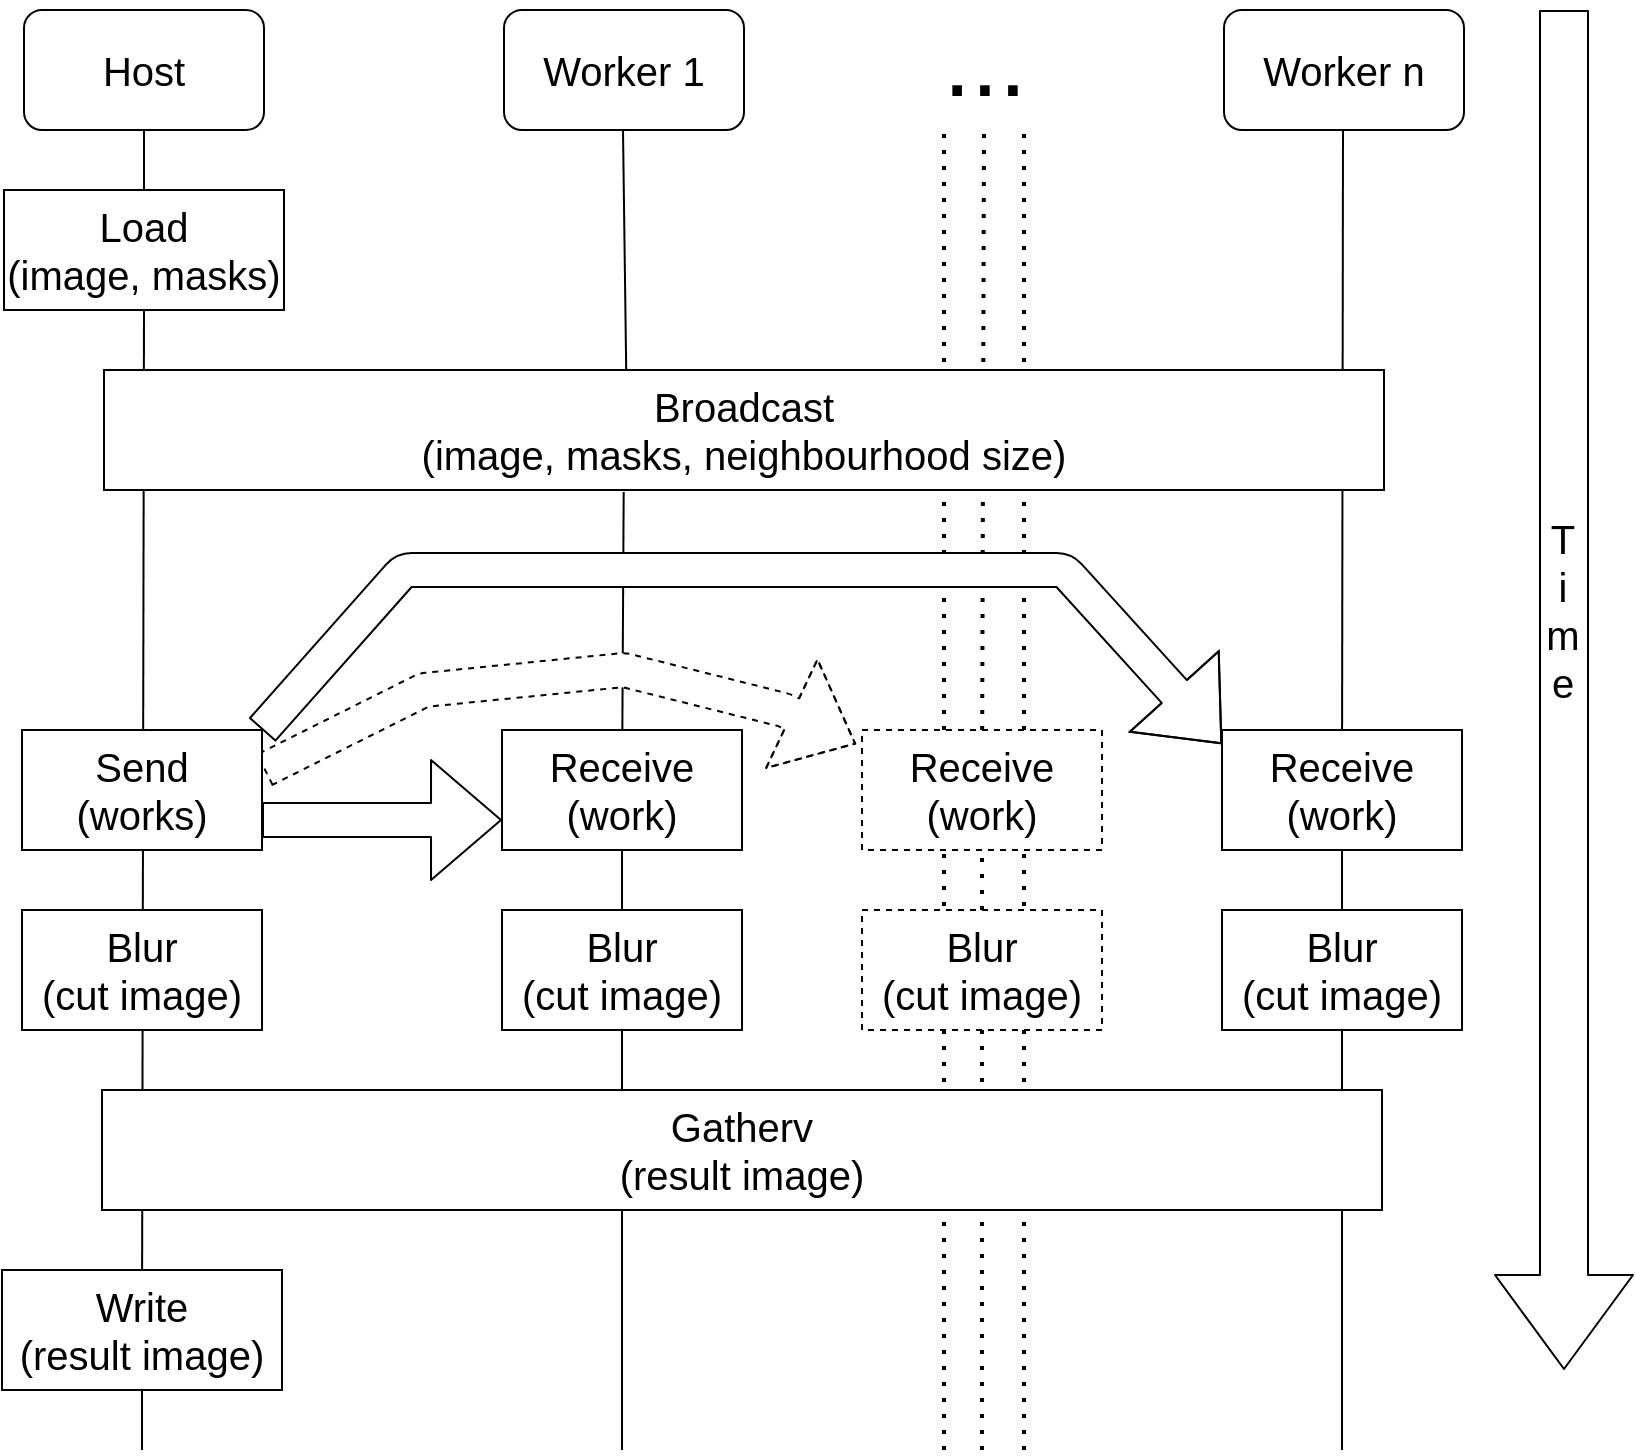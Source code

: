 <mxfile version="14.0.1" type="device"><diagram id="rq7mWUVjh1mhUI4LzVaH" name="Page-1"><mxGraphModel dx="1422" dy="791" grid="1" gridSize="10" guides="1" tooltips="1" connect="1" arrows="1" fold="1" page="1" pageScale="1" pageWidth="827" pageHeight="1169" math="0" shadow="0"><root><mxCell id="0"/><mxCell id="1" parent="0"/><mxCell id="QqA5kwp_ONRqMdg-EQ7i-39" value="" style="endArrow=none;dashed=1;html=1;dashPattern=1 3;strokeWidth=2;" edge="1" parent="1" target="QqA5kwp_ONRqMdg-EQ7i-38"><mxGeometry width="50" height="50" relative="1" as="geometry"><mxPoint x="599" y="800" as="sourcePoint"/><mxPoint x="599" y="500" as="targetPoint"/></mxGeometry></mxCell><mxCell id="QqA5kwp_ONRqMdg-EQ7i-23" value="" style="endArrow=none;dashed=1;html=1;dashPattern=1 3;strokeWidth=2;" edge="1" parent="1"><mxGeometry width="50" height="50" relative="1" as="geometry"><mxPoint x="580" y="800" as="sourcePoint"/><mxPoint x="580" y="140" as="targetPoint"/></mxGeometry></mxCell><mxCell id="QqA5kwp_ONRqMdg-EQ7i-25" value="" style="endArrow=none;dashed=1;html=1;dashPattern=1 3;strokeWidth=2;" edge="1" parent="1" source="QqA5kwp_ONRqMdg-EQ7i-36"><mxGeometry width="50" height="50" relative="1" as="geometry"><mxPoint x="600" y="760" as="sourcePoint"/><mxPoint x="600" y="140" as="targetPoint"/></mxGeometry></mxCell><mxCell id="QqA5kwp_ONRqMdg-EQ7i-26" value="" style="endArrow=none;dashed=1;html=1;dashPattern=1 3;strokeWidth=2;" edge="1" parent="1"><mxGeometry width="50" height="50" relative="1" as="geometry"><mxPoint x="620" y="800" as="sourcePoint"/><mxPoint x="620" y="140" as="targetPoint"/></mxGeometry></mxCell><mxCell id="QqA5kwp_ONRqMdg-EQ7i-22" value="" style="endArrow=none;html=1;entryX=0.406;entryY=1.017;entryDx=0;entryDy=0;entryPerimeter=0;" edge="1" parent="1" source="QqA5kwp_ONRqMdg-EQ7i-17" target="dqqfpZV-b0E1gW4I2Try-8"><mxGeometry width="50" height="50" relative="1" as="geometry"><mxPoint x="419.944" y="380" as="sourcePoint"/><mxPoint x="419.5" y="140" as="targetPoint"/></mxGeometry></mxCell><mxCell id="dqqfpZV-b0E1gW4I2Try-3" value="&lt;div&gt;&lt;font style=&quot;font-size: 20px&quot;&gt;Host&lt;/font&gt;&lt;/div&gt;" style="rounded=1;whiteSpace=wrap;html=1;" parent="1" vertex="1"><mxGeometry x="120" y="80" width="120" height="60" as="geometry"/></mxCell><mxCell id="dqqfpZV-b0E1gW4I2Try-4" value="&lt;div&gt;&lt;font style=&quot;font-size: 20px&quot;&gt;Worker n&lt;br&gt;&lt;/font&gt;&lt;/div&gt;" style="rounded=1;whiteSpace=wrap;html=1;" parent="1" vertex="1"><mxGeometry x="720" y="80" width="120" height="60" as="geometry"/></mxCell><mxCell id="dqqfpZV-b0E1gW4I2Try-5" value="" style="endArrow=none;html=1;entryX=0.5;entryY=1;entryDx=0;entryDy=0;" parent="1" source="dqqfpZV-b0E1gW4I2Try-9" target="dqqfpZV-b0E1gW4I2Try-3" edge="1"><mxGeometry width="50" height="50" relative="1" as="geometry"><mxPoint x="180" y="520" as="sourcePoint"/><mxPoint x="440" y="380" as="targetPoint"/></mxGeometry></mxCell><mxCell id="dqqfpZV-b0E1gW4I2Try-7" value="" style="endArrow=none;html=1;entryX=0.5;entryY=1;entryDx=0;entryDy=0;" parent="1" source="dqqfpZV-b0E1gW4I2Try-13" edge="1"><mxGeometry width="50" height="50" relative="1" as="geometry"><mxPoint x="780" y="720" as="sourcePoint"/><mxPoint x="779.5" y="140" as="targetPoint"/></mxGeometry></mxCell><mxCell id="dqqfpZV-b0E1gW4I2Try-9" value="&lt;div&gt;&lt;font style=&quot;font-size: 20px&quot;&gt;Load&lt;/font&gt;&lt;/div&gt;&lt;div&gt;&lt;font style=&quot;font-size: 20px&quot;&gt;(image, masks)&lt;br&gt;&lt;/font&gt;&lt;/div&gt;" style="rounded=0;whiteSpace=wrap;html=1;" parent="1" vertex="1"><mxGeometry x="110" y="170" width="140" height="60" as="geometry"/></mxCell><mxCell id="dqqfpZV-b0E1gW4I2Try-10" value="" style="endArrow=none;html=1;entryX=0.5;entryY=1;entryDx=0;entryDy=0;" parent="1" target="dqqfpZV-b0E1gW4I2Try-9" edge="1" source="dqqfpZV-b0E1gW4I2Try-19"><mxGeometry width="50" height="50" relative="1" as="geometry"><mxPoint x="180" y="800" as="sourcePoint"/><mxPoint x="180" y="140" as="targetPoint"/></mxGeometry></mxCell><mxCell id="dqqfpZV-b0E1gW4I2Try-16" value="&lt;div style=&quot;font-size: 20px&quot;&gt;&lt;font style=&quot;font-size: 20px&quot;&gt;Blur&lt;/font&gt;&lt;/div&gt;&lt;div style=&quot;font-size: 20px&quot;&gt;&lt;font style=&quot;font-size: 20px&quot;&gt;(cut image)&lt;/font&gt;&lt;br&gt;&lt;/div&gt;" style="rounded=0;whiteSpace=wrap;html=1;" parent="1" vertex="1"><mxGeometry x="119" y="530" width="120" height="60" as="geometry"/></mxCell><mxCell id="dqqfpZV-b0E1gW4I2Try-17" value="&lt;div style=&quot;font-size: 20px&quot;&gt;&lt;font style=&quot;font-size: 20px&quot;&gt;Blur&lt;/font&gt;&lt;/div&gt;&lt;div style=&quot;font-size: 20px&quot;&gt;&lt;font style=&quot;font-size: 20px&quot;&gt;(cut image)&lt;/font&gt;&lt;br&gt;&lt;/div&gt;" style="rounded=0;whiteSpace=wrap;html=1;" parent="1" vertex="1"><mxGeometry x="719" y="530" width="120" height="60" as="geometry"/></mxCell><mxCell id="dqqfpZV-b0E1gW4I2Try-18" value="" style="endArrow=none;html=1;entryX=0.5;entryY=1;entryDx=0;entryDy=0;" parent="1" target="dqqfpZV-b0E1gW4I2Try-17" edge="1"><mxGeometry width="50" height="50" relative="1" as="geometry"><mxPoint x="779" y="800" as="sourcePoint"/><mxPoint x="778.5" y="220" as="targetPoint"/></mxGeometry></mxCell><mxCell id="dqqfpZV-b0E1gW4I2Try-22" value="" style="shape=flexArrow;endArrow=classic;html=1;width=17;endSize=11.33;endWidth=42;entryX=0;entryY=0.75;entryDx=0;entryDy=0;exitX=1;exitY=0.75;exitDx=0;exitDy=0;" parent="1" edge="1" target="QqA5kwp_ONRqMdg-EQ7i-17" source="dqqfpZV-b0E1gW4I2Try-11"><mxGeometry width="50" height="50" relative="1" as="geometry"><mxPoint x="239" y="469.5" as="sourcePoint"/><mxPoint x="419" y="469.5" as="targetPoint"/><Array as="points"/></mxGeometry></mxCell><mxCell id="dqqfpZV-b0E1gW4I2Try-13" value="&lt;div style=&quot;font-size: 20px&quot;&gt;&lt;font style=&quot;font-size: 20px&quot;&gt;Receive&lt;/font&gt;&lt;/div&gt;&lt;div style=&quot;font-size: 20px&quot;&gt;&lt;font style=&quot;font-size: 20px&quot;&gt;(work)&lt;/font&gt;&lt;br&gt;&lt;/div&gt;" style="rounded=0;whiteSpace=wrap;html=1;" parent="1" vertex="1"><mxGeometry x="719" y="440" width="120" height="60" as="geometry"/></mxCell><mxCell id="QqA5kwp_ONRqMdg-EQ7i-1" value="" style="endArrow=none;html=1;entryX=0.5;entryY=1;entryDx=0;entryDy=0;" edge="1" parent="1" source="dqqfpZV-b0E1gW4I2Try-17" target="dqqfpZV-b0E1gW4I2Try-13"><mxGeometry width="50" height="50" relative="1" as="geometry"><mxPoint x="778.956" y="510" as="sourcePoint"/><mxPoint x="778.5" y="200" as="targetPoint"/></mxGeometry></mxCell><mxCell id="QqA5kwp_ONRqMdg-EQ7i-11" value="" style="shape=flexArrow;endArrow=classic;html=1;width=24;endSize=15.33;endWidth=44;" edge="1" parent="1"><mxGeometry width="50" height="50" relative="1" as="geometry"><mxPoint x="890" y="80" as="sourcePoint"/><mxPoint x="890" y="760" as="targetPoint"/></mxGeometry></mxCell><mxCell id="QqA5kwp_ONRqMdg-EQ7i-12" value="&lt;div&gt;&lt;font style=&quot;font-size: 20px&quot;&gt;T&lt;/font&gt;&lt;/div&gt;&lt;div&gt;&lt;font style=&quot;font-size: 20px&quot;&gt;i&lt;/font&gt;&lt;/div&gt;&lt;div&gt;&lt;font style=&quot;font-size: 20px&quot;&gt;m&lt;/font&gt;&lt;/div&gt;&lt;div&gt;&lt;font style=&quot;font-size: 20px&quot;&gt;e&lt;/font&gt;&lt;/div&gt;" style="edgeLabel;html=1;align=center;verticalAlign=middle;resizable=0;points=[];rotation=0;" vertex="1" connectable="0" parent="QqA5kwp_ONRqMdg-EQ7i-11"><mxGeometry x="-0.544" y="-1" relative="1" as="geometry"><mxPoint y="145" as="offset"/></mxGeometry></mxCell><mxCell id="QqA5kwp_ONRqMdg-EQ7i-13" value="&lt;div&gt;&lt;font style=&quot;font-size: 20px&quot;&gt;Worker 1&lt;/font&gt;&lt;/div&gt;" style="rounded=1;whiteSpace=wrap;html=1;" vertex="1" parent="1"><mxGeometry x="360" y="80" width="120" height="60" as="geometry"/></mxCell><mxCell id="QqA5kwp_ONRqMdg-EQ7i-14" value="" style="endArrow=none;html=1;entryX=0.5;entryY=1;entryDx=0;entryDy=0;exitX=0.408;exitY=0.017;exitDx=0;exitDy=0;exitPerimeter=0;" edge="1" parent="1" source="dqqfpZV-b0E1gW4I2Try-8"><mxGeometry width="50" height="50" relative="1" as="geometry"><mxPoint x="420" y="250" as="sourcePoint"/><mxPoint x="419.5" y="140" as="targetPoint"/></mxGeometry></mxCell><mxCell id="QqA5kwp_ONRqMdg-EQ7i-15" value="&lt;div style=&quot;font-size: 20px&quot;&gt;&lt;font style=&quot;font-size: 20px&quot;&gt;Blur&lt;/font&gt;&lt;/div&gt;&lt;div style=&quot;font-size: 20px&quot;&gt;&lt;font style=&quot;font-size: 20px&quot;&gt;(cut image)&lt;/font&gt;&lt;br&gt;&lt;/div&gt;" style="rounded=0;whiteSpace=wrap;html=1;" vertex="1" parent="1"><mxGeometry x="359" y="530" width="120" height="60" as="geometry"/></mxCell><mxCell id="QqA5kwp_ONRqMdg-EQ7i-16" value="" style="endArrow=none;html=1;entryX=0.5;entryY=1;entryDx=0;entryDy=0;" edge="1" parent="1" target="QqA5kwp_ONRqMdg-EQ7i-15"><mxGeometry width="50" height="50" relative="1" as="geometry"><mxPoint x="419" y="800" as="sourcePoint"/><mxPoint x="418.5" y="220" as="targetPoint"/></mxGeometry></mxCell><mxCell id="QqA5kwp_ONRqMdg-EQ7i-17" value="&lt;div style=&quot;font-size: 20px&quot;&gt;&lt;font style=&quot;font-size: 20px&quot;&gt;Receive&lt;/font&gt;&lt;/div&gt;&lt;div style=&quot;font-size: 20px&quot;&gt;&lt;font style=&quot;font-size: 20px&quot;&gt;(work)&lt;/font&gt;&lt;br&gt;&lt;/div&gt;" style="rounded=0;whiteSpace=wrap;html=1;" vertex="1" parent="1"><mxGeometry x="359" y="440" width="120" height="60" as="geometry"/></mxCell><mxCell id="QqA5kwp_ONRqMdg-EQ7i-18" value="" style="endArrow=none;html=1;entryX=0.5;entryY=1;entryDx=0;entryDy=0;" edge="1" parent="1" source="QqA5kwp_ONRqMdg-EQ7i-15" target="QqA5kwp_ONRqMdg-EQ7i-17"><mxGeometry width="50" height="50" relative="1" as="geometry"><mxPoint x="418.956" y="510" as="sourcePoint"/><mxPoint x="418.5" y="200" as="targetPoint"/></mxGeometry></mxCell><mxCell id="dqqfpZV-b0E1gW4I2Try-15" value="&lt;div style=&quot;font-size: 20px&quot;&gt;&lt;font style=&quot;font-size: 20px&quot;&gt;Gatherv&lt;/font&gt;&lt;/div&gt;&lt;div style=&quot;font-size: 20px&quot;&gt;&lt;font style=&quot;font-size: 20px&quot;&gt;(result image)&lt;/font&gt;&lt;br&gt;&lt;/div&gt;" style="rounded=0;whiteSpace=wrap;html=1;" parent="1" vertex="1"><mxGeometry x="159" y="620" width="640" height="60" as="geometry"/></mxCell><mxCell id="QqA5kwp_ONRqMdg-EQ7i-19" value="&lt;font style=&quot;font-size: 50px&quot;&gt;...&lt;/font&gt;" style="text;html=1;align=center;verticalAlign=middle;resizable=0;points=[];autosize=1;" vertex="1" parent="1"><mxGeometry x="570" y="90" width="60" height="30" as="geometry"/></mxCell><mxCell id="dqqfpZV-b0E1gW4I2Try-8" value="&lt;div style=&quot;font-size: 20px&quot;&gt;&lt;font style=&quot;font-size: 20px&quot;&gt;Broadcast&lt;/font&gt;&lt;/div&gt;&lt;div style=&quot;font-size: 20px&quot;&gt;&lt;font style=&quot;font-size: 20px&quot;&gt;(image, masks, neighbourhood size)&lt;/font&gt;&lt;br&gt;&lt;/div&gt;" style="rounded=0;whiteSpace=wrap;html=1;" parent="1" vertex="1"><mxGeometry x="160" y="260" width="640" height="60" as="geometry"/></mxCell><mxCell id="QqA5kwp_ONRqMdg-EQ7i-21" value="" style="shape=flexArrow;endArrow=classic;html=1;width=17;endSize=11.33;endWidth=42;entryX=0;entryY=0.117;entryDx=0;entryDy=0;fillOpacity=100;exitX=1;exitY=0;exitDx=0;exitDy=0;fillColor=#ffffff;entryPerimeter=0;" edge="1" parent="1" source="dqqfpZV-b0E1gW4I2Try-11" target="dqqfpZV-b0E1gW4I2Try-13"><mxGeometry width="50" height="50" relative="1" as="geometry"><mxPoint x="319" y="410" as="sourcePoint"/><mxPoint x="499" y="410" as="targetPoint"/><Array as="points"><mxPoint x="310" y="360"/><mxPoint x="640" y="360"/></Array></mxGeometry></mxCell><mxCell id="dqqfpZV-b0E1gW4I2Try-19" value="&lt;div style=&quot;font-size: 20px&quot;&gt;&lt;font style=&quot;font-size: 20px&quot;&gt;Write&lt;/font&gt;&lt;/div&gt;&lt;div style=&quot;font-size: 20px&quot;&gt;&lt;font style=&quot;font-size: 20px&quot;&gt;(result image)&lt;/font&gt;&lt;br&gt;&lt;/div&gt;" style="rounded=0;whiteSpace=wrap;html=1;" parent="1" vertex="1"><mxGeometry x="109" y="710" width="140" height="60" as="geometry"/></mxCell><mxCell id="QqA5kwp_ONRqMdg-EQ7i-31" value="" style="endArrow=none;html=1;entryX=0.5;entryY=1;entryDx=0;entryDy=0;" edge="1" parent="1" target="dqqfpZV-b0E1gW4I2Try-19"><mxGeometry width="50" height="50" relative="1" as="geometry"><mxPoint x="179" y="800" as="sourcePoint"/><mxPoint x="179" y="270" as="targetPoint"/></mxGeometry></mxCell><mxCell id="QqA5kwp_ONRqMdg-EQ7i-36" value="&lt;div style=&quot;font-size: 20px&quot;&gt;&lt;font style=&quot;font-size: 20px&quot;&gt;Receive&lt;/font&gt;&lt;/div&gt;&lt;div style=&quot;font-size: 20px&quot;&gt;&lt;font style=&quot;font-size: 20px&quot;&gt;(work)&lt;/font&gt;&lt;br&gt;&lt;/div&gt;" style="rounded=0;whiteSpace=wrap;html=1;dashed=1;" vertex="1" parent="1"><mxGeometry x="539" y="440" width="120" height="60" as="geometry"/></mxCell><mxCell id="QqA5kwp_ONRqMdg-EQ7i-37" value="" style="endArrow=none;dashed=1;html=1;dashPattern=1 3;strokeWidth=2;" edge="1" parent="1" source="QqA5kwp_ONRqMdg-EQ7i-38" target="QqA5kwp_ONRqMdg-EQ7i-36"><mxGeometry width="50" height="50" relative="1" as="geometry"><mxPoint x="599" y="800" as="sourcePoint"/><mxPoint x="599" y="180" as="targetPoint"/></mxGeometry></mxCell><mxCell id="QqA5kwp_ONRqMdg-EQ7i-38" value="&lt;div style=&quot;font-size: 20px&quot;&gt;&lt;font style=&quot;font-size: 20px&quot;&gt;Blur&lt;/font&gt;&lt;/div&gt;&lt;div style=&quot;font-size: 20px&quot;&gt;&lt;font style=&quot;font-size: 20px&quot;&gt;(cut image)&lt;/font&gt;&lt;br&gt;&lt;/div&gt;" style="rounded=0;whiteSpace=wrap;html=1;dashed=1;" vertex="1" parent="1"><mxGeometry x="539" y="530" width="120" height="60" as="geometry"/></mxCell><mxCell id="QqA5kwp_ONRqMdg-EQ7i-40" value="" style="shape=flexArrow;endArrow=classic;html=1;width=17;endSize=11.33;endWidth=42;entryX=-0.025;entryY=0.117;entryDx=0;entryDy=0;fillOpacity=100;exitX=1;exitY=0;exitDx=0;exitDy=0;fillColor=#ffffff;dashed=1;entryPerimeter=0;" edge="1" parent="1" target="QqA5kwp_ONRqMdg-EQ7i-36"><mxGeometry width="50" height="50" relative="1" as="geometry"><mxPoint x="240" y="460" as="sourcePoint"/><mxPoint x="720" y="475" as="targetPoint"/><Array as="points"><mxPoint x="320" y="420"/><mxPoint x="420" y="410"/><mxPoint x="500" y="430"/></Array></mxGeometry></mxCell><mxCell id="dqqfpZV-b0E1gW4I2Try-11" value="&lt;div style=&quot;font-size: 20px&quot;&gt;&lt;font style=&quot;font-size: 20px&quot;&gt;Send&lt;/font&gt;&lt;/div&gt;&lt;div style=&quot;font-size: 20px&quot;&gt;&lt;font style=&quot;font-size: 20px&quot;&gt;(works)&lt;/font&gt;&lt;br&gt;&lt;/div&gt;" style="rounded=0;whiteSpace=wrap;html=1;" parent="1" vertex="1"><mxGeometry x="119" y="440" width="120" height="60" as="geometry"/></mxCell></root></mxGraphModel></diagram></mxfile>